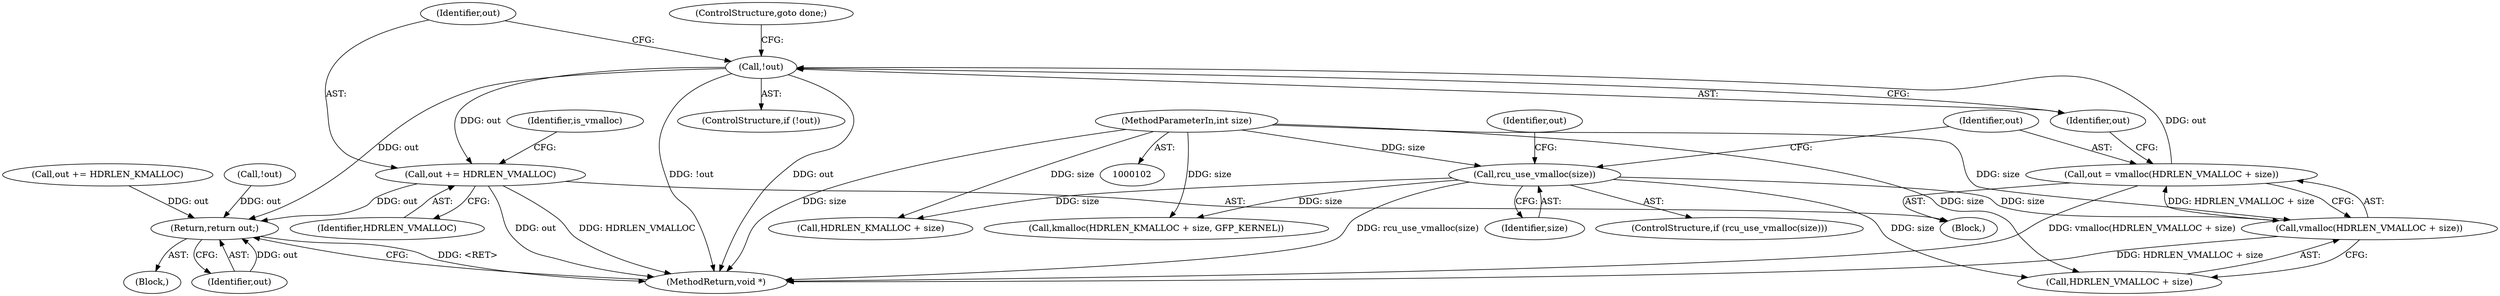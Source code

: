 digraph "0_linux_6062a8dc0517bce23e3c2f7d2fea5e22411269a3_15@pointer" {
"1000120" [label="(Call,out += HDRLEN_VMALLOC)"];
"1000117" [label="(Call,!out)"];
"1000110" [label="(Call,out = vmalloc(HDRLEN_VMALLOC + size))"];
"1000112" [label="(Call,vmalloc(HDRLEN_VMALLOC + size))"];
"1000107" [label="(Call,rcu_use_vmalloc(size))"];
"1000103" [label="(MethodParameterIn,int size)"];
"1000146" [label="(Return,return out;)"];
"1000121" [label="(Identifier,out)"];
"1000104" [label="(Block,)"];
"1000110" [label="(Call,out = vmalloc(HDRLEN_VMALLOC + size))"];
"1000124" [label="(Identifier,is_vmalloc)"];
"1000148" [label="(MethodReturn,void *)"];
"1000107" [label="(Call,rcu_use_vmalloc(size))"];
"1000147" [label="(Identifier,out)"];
"1000113" [label="(Call,HDRLEN_VMALLOC + size)"];
"1000112" [label="(Call,vmalloc(HDRLEN_VMALLOC + size))"];
"1000106" [label="(ControlStructure,if (rcu_use_vmalloc(size)))"];
"1000103" [label="(MethodParameterIn,int size)"];
"1000146" [label="(Return,return out;)"];
"1000130" [label="(Call,kmalloc(HDRLEN_KMALLOC + size, GFP_KERNEL))"];
"1000122" [label="(Identifier,HDRLEN_VMALLOC)"];
"1000129" [label="(Identifier,out)"];
"1000116" [label="(ControlStructure,if (!out))"];
"1000131" [label="(Call,HDRLEN_KMALLOC + size)"];
"1000118" [label="(Identifier,out)"];
"1000111" [label="(Identifier,out)"];
"1000136" [label="(Call,!out)"];
"1000119" [label="(ControlStructure,goto done;)"];
"1000120" [label="(Call,out += HDRLEN_VMALLOC)"];
"1000139" [label="(Call,out += HDRLEN_KMALLOC)"];
"1000117" [label="(Call,!out)"];
"1000109" [label="(Block,)"];
"1000108" [label="(Identifier,size)"];
"1000120" -> "1000109"  [label="AST: "];
"1000120" -> "1000122"  [label="CFG: "];
"1000121" -> "1000120"  [label="AST: "];
"1000122" -> "1000120"  [label="AST: "];
"1000124" -> "1000120"  [label="CFG: "];
"1000120" -> "1000148"  [label="DDG: out"];
"1000120" -> "1000148"  [label="DDG: HDRLEN_VMALLOC"];
"1000117" -> "1000120"  [label="DDG: out"];
"1000120" -> "1000146"  [label="DDG: out"];
"1000117" -> "1000116"  [label="AST: "];
"1000117" -> "1000118"  [label="CFG: "];
"1000118" -> "1000117"  [label="AST: "];
"1000119" -> "1000117"  [label="CFG: "];
"1000121" -> "1000117"  [label="CFG: "];
"1000117" -> "1000148"  [label="DDG: !out"];
"1000117" -> "1000148"  [label="DDG: out"];
"1000110" -> "1000117"  [label="DDG: out"];
"1000117" -> "1000146"  [label="DDG: out"];
"1000110" -> "1000109"  [label="AST: "];
"1000110" -> "1000112"  [label="CFG: "];
"1000111" -> "1000110"  [label="AST: "];
"1000112" -> "1000110"  [label="AST: "];
"1000118" -> "1000110"  [label="CFG: "];
"1000110" -> "1000148"  [label="DDG: vmalloc(HDRLEN_VMALLOC + size)"];
"1000112" -> "1000110"  [label="DDG: HDRLEN_VMALLOC + size"];
"1000112" -> "1000113"  [label="CFG: "];
"1000113" -> "1000112"  [label="AST: "];
"1000112" -> "1000148"  [label="DDG: HDRLEN_VMALLOC + size"];
"1000107" -> "1000112"  [label="DDG: size"];
"1000103" -> "1000112"  [label="DDG: size"];
"1000107" -> "1000106"  [label="AST: "];
"1000107" -> "1000108"  [label="CFG: "];
"1000108" -> "1000107"  [label="AST: "];
"1000111" -> "1000107"  [label="CFG: "];
"1000129" -> "1000107"  [label="CFG: "];
"1000107" -> "1000148"  [label="DDG: rcu_use_vmalloc(size)"];
"1000103" -> "1000107"  [label="DDG: size"];
"1000107" -> "1000113"  [label="DDG: size"];
"1000107" -> "1000130"  [label="DDG: size"];
"1000107" -> "1000131"  [label="DDG: size"];
"1000103" -> "1000102"  [label="AST: "];
"1000103" -> "1000148"  [label="DDG: size"];
"1000103" -> "1000113"  [label="DDG: size"];
"1000103" -> "1000130"  [label="DDG: size"];
"1000103" -> "1000131"  [label="DDG: size"];
"1000146" -> "1000104"  [label="AST: "];
"1000146" -> "1000147"  [label="CFG: "];
"1000147" -> "1000146"  [label="AST: "];
"1000148" -> "1000146"  [label="CFG: "];
"1000146" -> "1000148"  [label="DDG: <RET>"];
"1000147" -> "1000146"  [label="DDG: out"];
"1000139" -> "1000146"  [label="DDG: out"];
"1000136" -> "1000146"  [label="DDG: out"];
}
